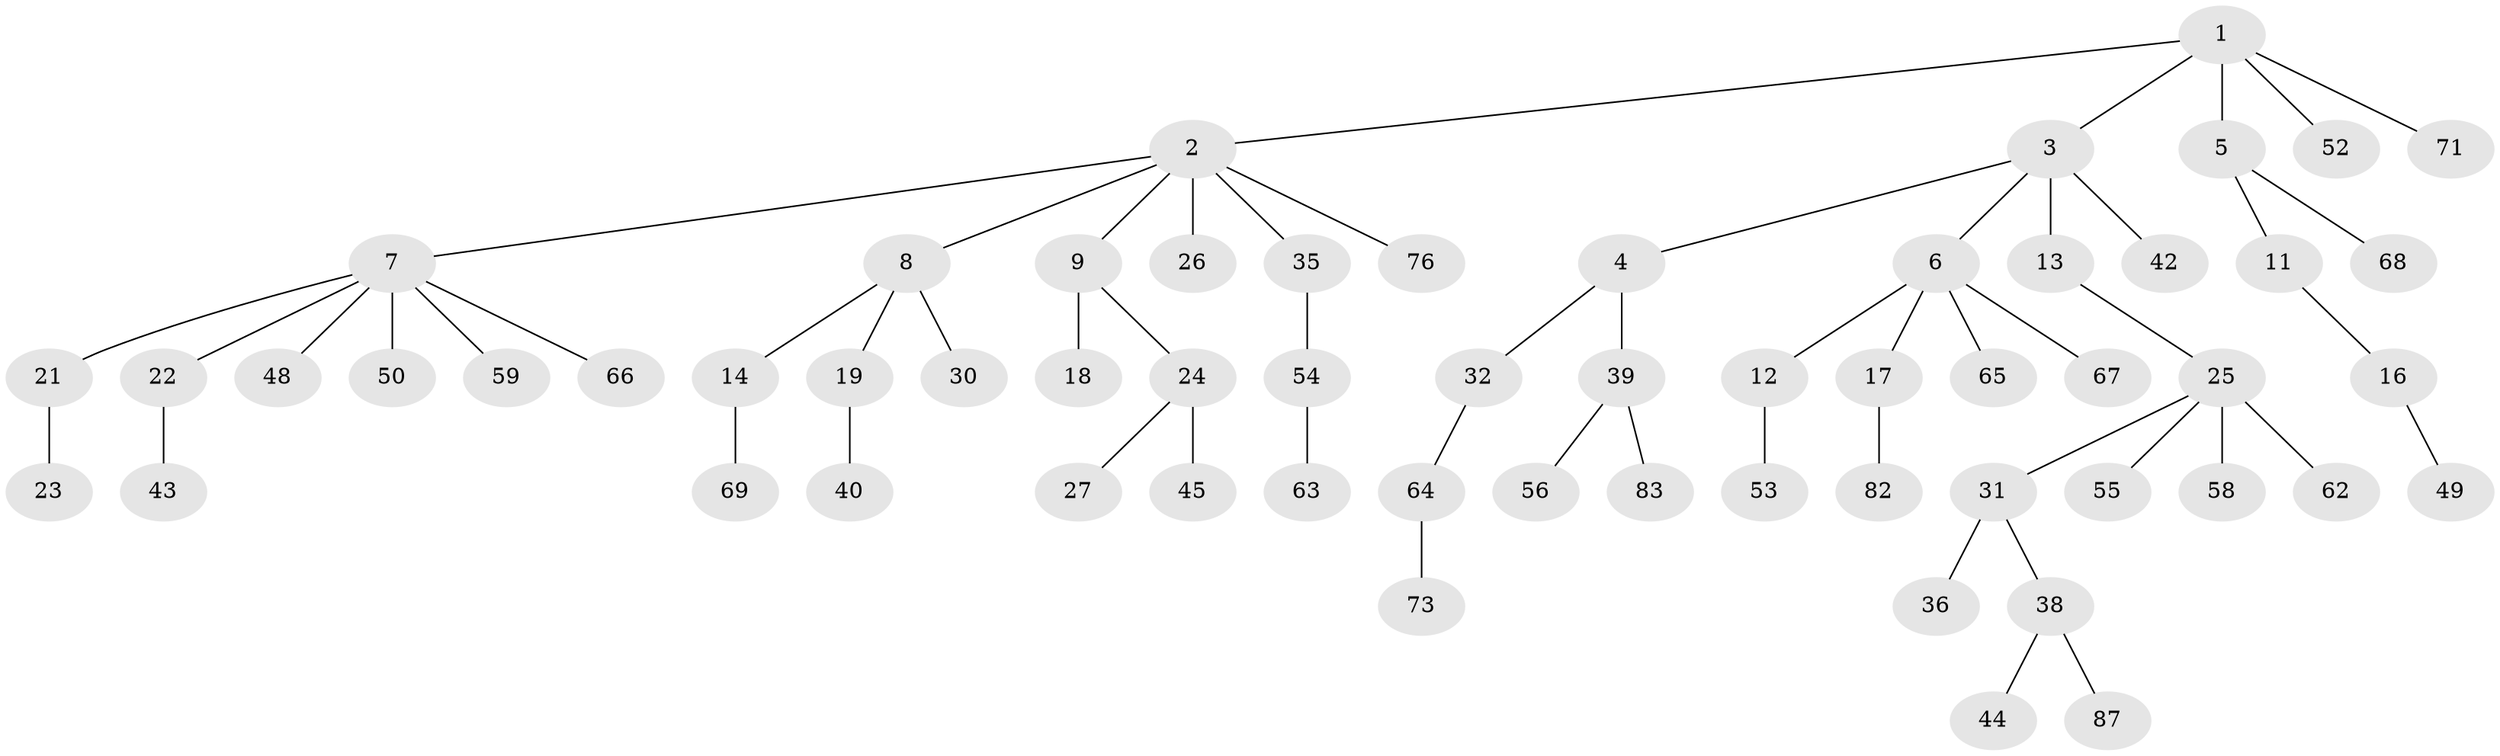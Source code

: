 // Generated by graph-tools (version 1.1) at 2025/52/02/27/25 19:52:10]
// undirected, 60 vertices, 59 edges
graph export_dot {
graph [start="1"]
  node [color=gray90,style=filled];
  1 [super="+37"];
  2 [super="+20"];
  3;
  4 [super="+78"];
  5;
  6 [super="+61"];
  7 [super="+15"];
  8 [super="+74"];
  9 [super="+10"];
  11;
  12 [super="+75"];
  13 [super="+72"];
  14;
  16 [super="+33"];
  17 [super="+79"];
  18;
  19 [super="+28"];
  21;
  22 [super="+46"];
  23;
  24;
  25 [super="+29"];
  26 [super="+41"];
  27 [super="+47"];
  30 [super="+84"];
  31 [super="+34"];
  32 [super="+51"];
  35 [super="+80"];
  36;
  38 [super="+77"];
  39;
  40 [super="+86"];
  42;
  43;
  44;
  45 [super="+60"];
  48;
  49;
  50;
  52;
  53;
  54 [super="+57"];
  55 [super="+85"];
  56;
  58 [super="+81"];
  59;
  62;
  63 [super="+70"];
  64;
  65;
  66;
  67;
  68;
  69;
  71;
  73;
  76;
  82;
  83;
  87;
  1 -- 2;
  1 -- 3;
  1 -- 5;
  1 -- 52;
  1 -- 71;
  2 -- 7;
  2 -- 8;
  2 -- 9;
  2 -- 26;
  2 -- 35;
  2 -- 76;
  3 -- 4;
  3 -- 6;
  3 -- 13;
  3 -- 42;
  4 -- 32;
  4 -- 39;
  5 -- 11;
  5 -- 68;
  6 -- 12;
  6 -- 17;
  6 -- 65;
  6 -- 67;
  7 -- 48;
  7 -- 50;
  7 -- 59;
  7 -- 66;
  7 -- 21;
  7 -- 22;
  8 -- 14;
  8 -- 19;
  8 -- 30;
  9 -- 24;
  9 -- 18;
  11 -- 16;
  12 -- 53;
  13 -- 25;
  14 -- 69;
  16 -- 49;
  17 -- 82;
  19 -- 40;
  21 -- 23;
  22 -- 43;
  24 -- 27;
  24 -- 45;
  25 -- 58;
  25 -- 62;
  25 -- 31;
  25 -- 55;
  31 -- 38;
  31 -- 36;
  32 -- 64;
  35 -- 54;
  38 -- 44;
  38 -- 87;
  39 -- 56;
  39 -- 83;
  54 -- 63;
  64 -- 73;
}
